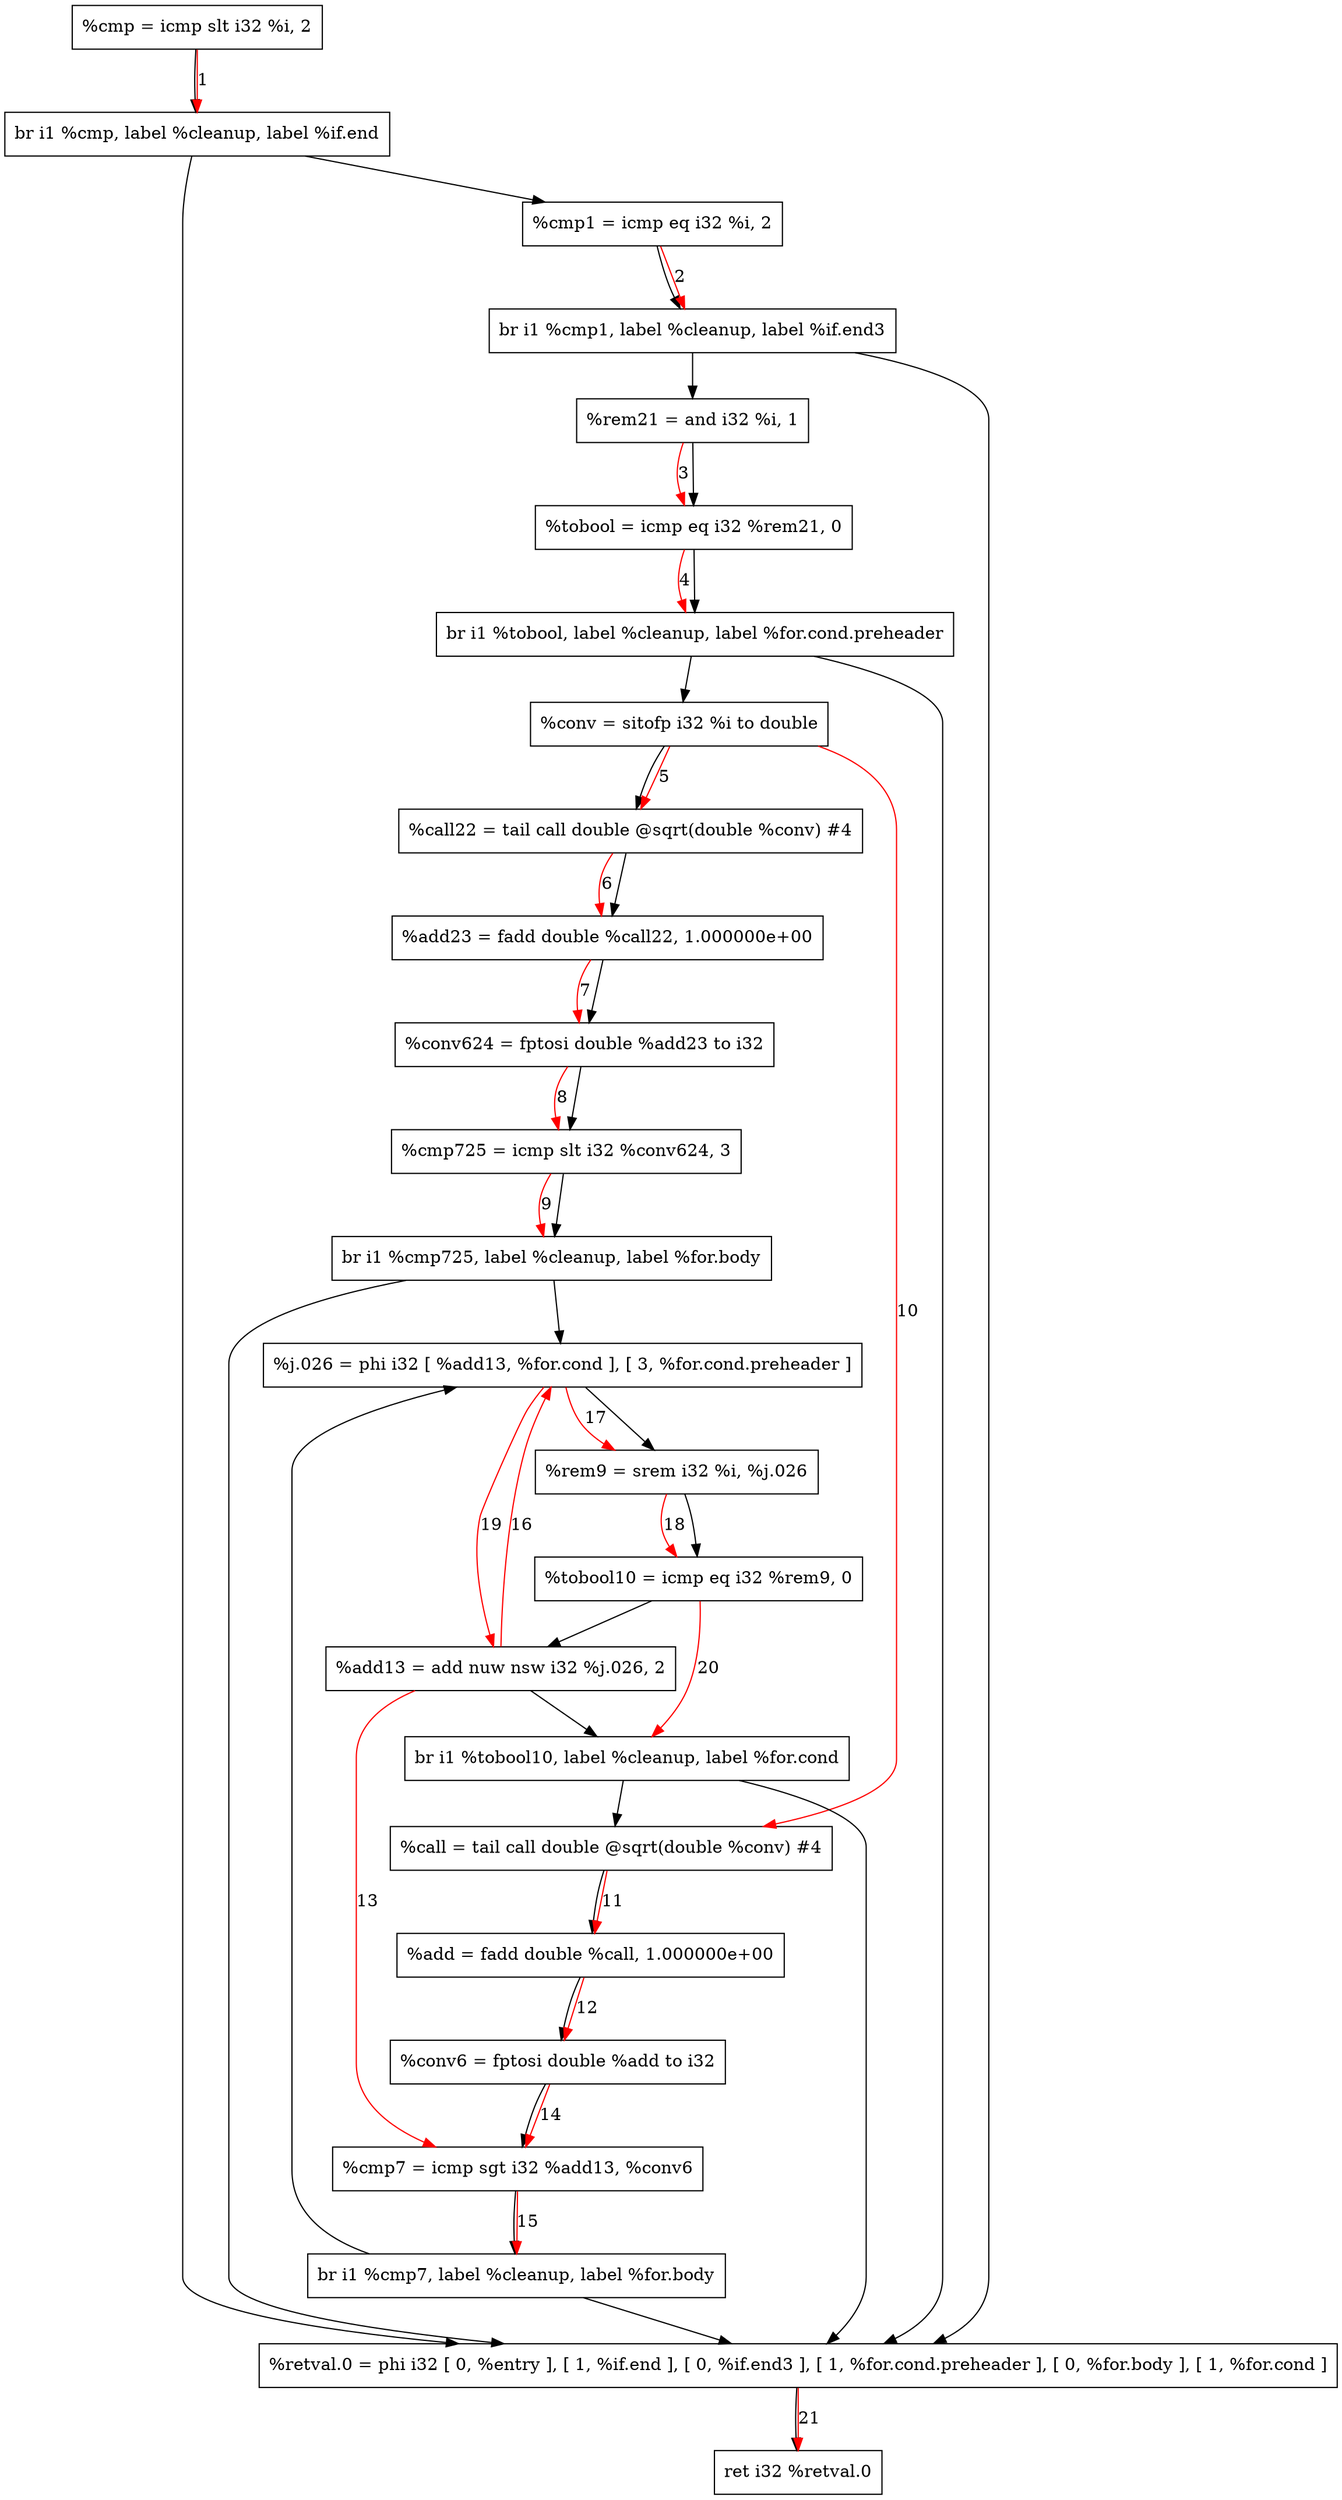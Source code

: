 digraph "CDFG for'func' function" {
	Node0x5645b063ca40[shape=record, label="  %cmp = icmp slt i32 %i, 2"]
	Node0x5645b063cba8[shape=record, label="  br i1 %cmp, label %cleanup, label %if.end"]
	Node0x5645b063cc20[shape=record, label="  %cmp1 = icmp eq i32 %i, 2"]
	Node0x5645b063cd38[shape=record, label="  br i1 %cmp1, label %cleanup, label %if.end3"]
	Node0x5645b063cdb0[shape=record, label="  %rem21 = and i32 %i, 1"]
	Node0x5645b063ce40[shape=record, label="  %tobool = icmp eq i32 %rem21, 0"]
	Node0x5645b063cfb8[shape=record, label="  br i1 %tobool, label %cleanup, label %for.cond.preheader"]
	Node0x5645b0633f78[shape=record, label="  %conv = sitofp i32 %i to double"]
	Node0x5645b063d0a0[shape=record, label="  %call22 = tail call double @sqrt(double %conv) #4"]
	Node0x5645b063d190[shape=record, label="  %add23 = fadd double %call22, 1.000000e+00"]
	Node0x5645b06336a8[shape=record, label="  %conv624 = fptosi double %add23 to i32"]
	Node0x5645b063d3c0[shape=record, label="  %cmp725 = icmp slt i32 %conv624, 3"]
	Node0x5645b063d4b8[shape=record, label="  br i1 %cmp725, label %cleanup, label %for.body"]
	Node0x5645b063d620[shape=record, label="  %call = tail call double @sqrt(double %conv) #4"]
	Node0x5645b063d710[shape=record, label="  %add = fadd double %call, 1.000000e+00"]
	Node0x5645b063d568[shape=record, label="  %conv6 = fptosi double %add to i32"]
	Node0x5645b063d850[shape=record, label="  %cmp7 = icmp sgt i32 %add13, %conv6"]
	Node0x5645b063d8f8[shape=record, label="  br i1 %cmp7, label %cleanup, label %for.body"]
	Node0x5645b063d9a8[shape=record, label="  %j.026 = phi i32 [ %add13, %for.cond ], [ 3, %for.cond.preheader ]"]
	Node0x5645b063da90[shape=record, label="  %rem9 = srem i32 %i, %j.026"]
	Node0x5645b063db20[shape=record, label="  %tobool10 = icmp eq i32 %rem9, 0"]
	Node0x5645b063db90[shape=record, label="  %add13 = add nuw nsw i32 %j.026, 2"]
	Node0x5645b063df38[shape=record, label="  br i1 %tobool10, label %cleanup, label %for.cond"]
	Node0x5645b063df88[shape=record, label="  %retval.0 = phi i32 [ 0, %entry ], [ 1, %if.end ], [ 0, %if.end3 ], [ 1, %for.cond.preheader ], [ 0, %for.body ], [ 1, %for.cond ]"]
	Node0x5645b06341c8[shape=record, label="  ret i32 %retval.0"]
	Node0x5645b063ca40 -> Node0x5645b063cba8
	Node0x5645b063cba8 -> Node0x5645b063df88
	Node0x5645b063cba8 -> Node0x5645b063cc20
	Node0x5645b063cc20 -> Node0x5645b063cd38
	Node0x5645b063cd38 -> Node0x5645b063df88
	Node0x5645b063cd38 -> Node0x5645b063cdb0
	Node0x5645b063cdb0 -> Node0x5645b063ce40
	Node0x5645b063ce40 -> Node0x5645b063cfb8
	Node0x5645b063cfb8 -> Node0x5645b063df88
	Node0x5645b063cfb8 -> Node0x5645b0633f78
	Node0x5645b0633f78 -> Node0x5645b063d0a0
	Node0x5645b063d0a0 -> Node0x5645b063d190
	Node0x5645b063d190 -> Node0x5645b06336a8
	Node0x5645b06336a8 -> Node0x5645b063d3c0
	Node0x5645b063d3c0 -> Node0x5645b063d4b8
	Node0x5645b063d4b8 -> Node0x5645b063df88
	Node0x5645b063d4b8 -> Node0x5645b063d9a8
	Node0x5645b063d620 -> Node0x5645b063d710
	Node0x5645b063d710 -> Node0x5645b063d568
	Node0x5645b063d568 -> Node0x5645b063d850
	Node0x5645b063d850 -> Node0x5645b063d8f8
	Node0x5645b063d8f8 -> Node0x5645b063df88
	Node0x5645b063d8f8 -> Node0x5645b063d9a8
	Node0x5645b063d9a8 -> Node0x5645b063da90
	Node0x5645b063da90 -> Node0x5645b063db20
	Node0x5645b063db20 -> Node0x5645b063db90
	Node0x5645b063db90 -> Node0x5645b063df38
	Node0x5645b063df38 -> Node0x5645b063df88
	Node0x5645b063df38 -> Node0x5645b063d620
	Node0x5645b063df88 -> Node0x5645b06341c8
edge [color=red]
	Node0x5645b063ca40 -> Node0x5645b063cba8[label="1"]
	Node0x5645b063cc20 -> Node0x5645b063cd38[label="2"]
	Node0x5645b063cdb0 -> Node0x5645b063ce40[label="3"]
	Node0x5645b063ce40 -> Node0x5645b063cfb8[label="4"]
	Node0x5645b0633f78 -> Node0x5645b063d0a0[label="5"]
	Node0x5645b063d0a0 -> Node0x5645b063d190[label="6"]
	Node0x5645b063d190 -> Node0x5645b06336a8[label="7"]
	Node0x5645b06336a8 -> Node0x5645b063d3c0[label="8"]
	Node0x5645b063d3c0 -> Node0x5645b063d4b8[label="9"]
	Node0x5645b0633f78 -> Node0x5645b063d620[label="10"]
	Node0x5645b063d620 -> Node0x5645b063d710[label="11"]
	Node0x5645b063d710 -> Node0x5645b063d568[label="12"]
	Node0x5645b063db90 -> Node0x5645b063d850[label="13"]
	Node0x5645b063d568 -> Node0x5645b063d850[label="14"]
	Node0x5645b063d850 -> Node0x5645b063d8f8[label="15"]
	Node0x5645b063db90 -> Node0x5645b063d9a8[label="16"]
	Node0x5645b063d9a8 -> Node0x5645b063da90[label="17"]
	Node0x5645b063da90 -> Node0x5645b063db20[label="18"]
	Node0x5645b063d9a8 -> Node0x5645b063db90[label="19"]
	Node0x5645b063db20 -> Node0x5645b063df38[label="20"]
	Node0x5645b063df88 -> Node0x5645b06341c8[label="21"]
}
